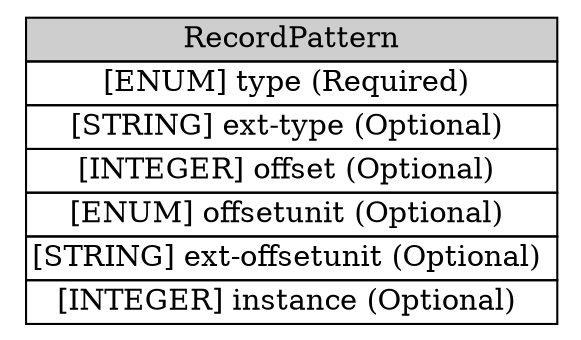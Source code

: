 digraph RecordPattern {
	graph [rankdir=LR];
	node [label="\N"];
	graph [bb="0,0,266,148"];
	RecordPattern [label=<<table BORDER="0" CELLBORDER="1" CELLSPACING="0"> <tr > <td BGCOLOR="#CECECE" HREF="#" TITLE="The RecordPattern class describes where in the content of the RecordItem relevant information can be found. It provides a way to reference subsets of information, identified by a pattern, in a large log file, audit trail, or forensic data. ">RecordPattern</td> </tr>" %<tr><td HREF="#" TITLE="Describes the type of pattern being specified in the element content.  The default is &quot;regex&quot;.">[ENUM] type (Required) </td></tr>%<tr><td HREF="#" TITLE="A means by which to extend the type attribute. See Section 5.1.">[STRING] ext-type (Optional) </td></tr>%<tr><td HREF="#" TITLE="Amount of units (determined by the offsetunit attribute) to seek into the RecordItem data before matching the pattern.">[INTEGER] offset (Optional) </td></tr>%<tr><td HREF="#" TITLE="Describes the units of the offset attribute. The default is &quot;line&quot;.">[ENUM] offsetunit (Optional) </td></tr>%<tr><td HREF="#" TITLE="A means by which to extend the offsetunit attribute.  See Section 5.1.">[STRING] ext-offsetunit (Optional) </td></tr>%<tr><td HREF="#" TITLE="Number of types to apply the specified pattern.">[INTEGER] instance (Optional) </td></tr>%</table>>, shape=plaintext, pos="133,74", width="3.6667", height="2.0694"];
}

